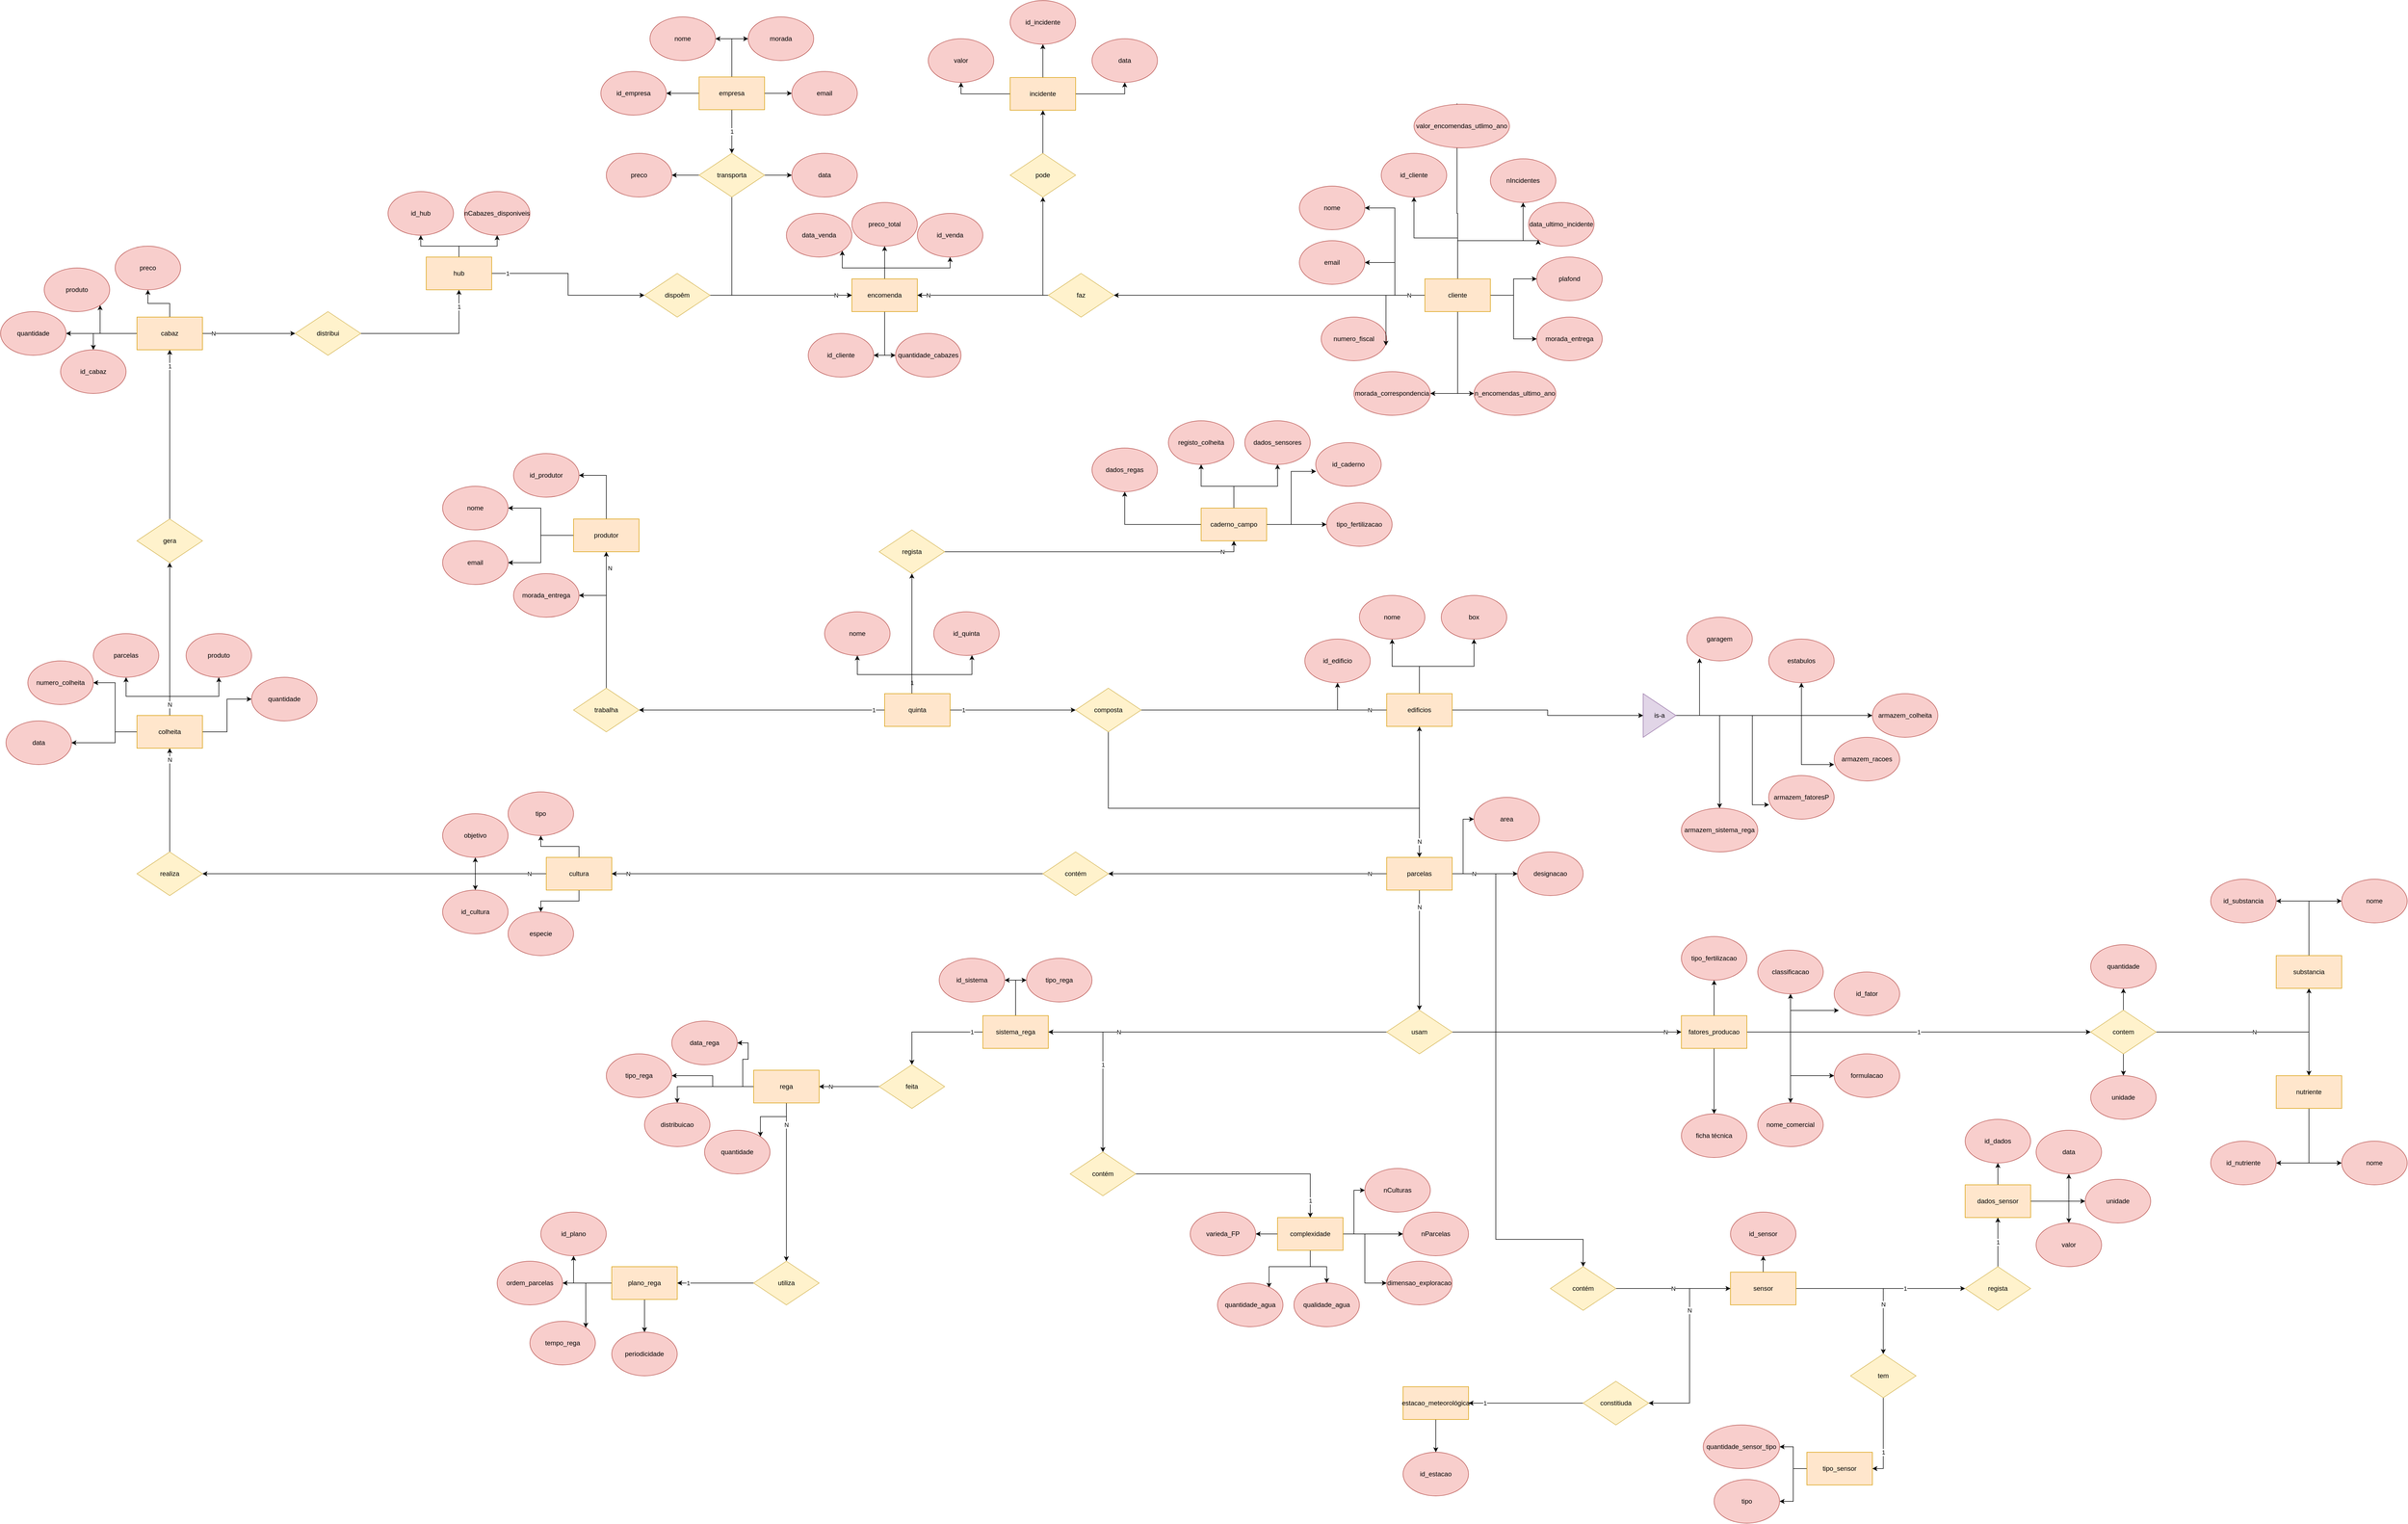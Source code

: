 <mxfile version="20.5.3" type="embed"><diagram id="23iRSUPoRavnBvh4doch" name="Page-1"><mxGraphModel dx="4141" dy="3205" grid="1" gridSize="10" guides="1" tooltips="1" connect="1" arrows="1" fold="1" page="1" pageScale="1" pageWidth="827" pageHeight="1169" math="0" shadow="0"><root><mxCell id="0"/><mxCell id="1" parent="0"/><mxCell id="2" value="1" style="edgeStyle=orthogonalEdgeStyle;rounded=0;orthogonalLoop=1;jettySize=auto;html=1;entryX=0;entryY=0.5;entryDx=0;entryDy=0;align=left;" parent="1" source="7" target="10" edge="1"><mxGeometry x="-0.826" relative="1" as="geometry"><mxPoint x="300" y="90" as="targetPoint"/><Array as="points"><mxPoint x="-410" y="-70"/><mxPoint x="-410" y="-70"/></Array><mxPoint as="offset"/></mxGeometry></mxCell><mxCell id="3" style="edgeStyle=orthogonalEdgeStyle;rounded=0;orthogonalLoop=1;jettySize=auto;html=1;" parent="1" source="7" target="106" edge="1"><mxGeometry relative="1" as="geometry"><Array as="points"><mxPoint x="-540" y="-135"/><mxPoint x="-430" y="-135"/></Array></mxGeometry></mxCell><mxCell id="4" value="1" style="edgeStyle=orthogonalEdgeStyle;rounded=0;orthogonalLoop=1;jettySize=auto;html=1;entryX=0.5;entryY=1;entryDx=0;entryDy=0;" parent="1" source="7" target="120" edge="1"><mxGeometry x="-0.818" relative="1" as="geometry"><Array as="points"><mxPoint x="-540" y="-230"/></Array><mxPoint as="offset"/></mxGeometry></mxCell><mxCell id="5" value="N" style="edgeStyle=orthogonalEdgeStyle;rounded=0;orthogonalLoop=1;jettySize=auto;html=1;align=left;sketch=0;" parent="1" source="7" target="142" edge="1"><mxGeometry x="1" y="-267" relative="1" as="geometry"><Array as="points"><mxPoint x="-970" y="-70"/><mxPoint x="-970" y="-70"/></Array><mxPoint x="-59" y="7" as="offset"/></mxGeometry></mxCell><mxCell id="6" style="edgeStyle=orthogonalEdgeStyle;rounded=0;orthogonalLoop=1;jettySize=auto;html=1;entryX=0.5;entryY=1;entryDx=0;entryDy=0;" parent="1" source="7" target="144" edge="1"><mxGeometry relative="1" as="geometry"><Array as="points"><mxPoint x="-540" y="-135"/><mxPoint x="-640" y="-135"/></Array></mxGeometry></mxCell><mxCell id="7" value="quinta" style="rounded=0;whiteSpace=wrap;html=1;fillColor=#ffe6cc;strokeColor=#d79b00;" parent="1" vertex="1"><mxGeometry x="-590" y="-100" width="120" height="60" as="geometry"/></mxCell><mxCell id="8" style="edgeStyle=orthogonalEdgeStyle;rounded=0;orthogonalLoop=1;jettySize=auto;html=1;entryX=0.5;entryY=0;entryDx=0;entryDy=0;" parent="1" source="10" target="17" edge="1"><mxGeometry relative="1" as="geometry"><mxPoint x="500" y="260" as="targetPoint"/></mxGeometry></mxCell><mxCell id="9" value="N" style="edgeStyle=orthogonalEdgeStyle;rounded=0;orthogonalLoop=1;jettySize=auto;html=1;" parent="1" source="10" target="22" edge="1"><mxGeometry x="0.651" y="-60" relative="1" as="geometry"><Array as="points"><mxPoint x="390" y="110"/></Array><mxPoint x="-60" y="61" as="offset"/></mxGeometry></mxCell><mxCell id="10" value="composta" style="rhombus;whiteSpace=wrap;html=1;fillColor=#fff2cc;strokeColor=#d6b656;" parent="1" vertex="1"><mxGeometry x="-240" y="-110" width="120" height="80" as="geometry"/></mxCell><mxCell id="11" value="estabulos" style="ellipse;whiteSpace=wrap;html=1;fillColor=#f8cecc;strokeColor=#b85450;" parent="1" vertex="1"><mxGeometry x="1030" y="-200" width="120" height="80" as="geometry"/></mxCell><mxCell id="12" style="edgeStyle=orthogonalEdgeStyle;rounded=0;orthogonalLoop=1;jettySize=auto;html=1;" parent="1" source="17" target="29" edge="1"><mxGeometry relative="1" as="geometry"/></mxCell><mxCell id="13" style="edgeStyle=orthogonalEdgeStyle;rounded=0;orthogonalLoop=1;jettySize=auto;html=1;entryX=0;entryY=0.5;entryDx=0;entryDy=0;" parent="1" source="17" target="28" edge="1"><mxGeometry relative="1" as="geometry"/></mxCell><mxCell id="14" value="N" style="edgeStyle=orthogonalEdgeStyle;rounded=0;orthogonalLoop=1;jettySize=auto;html=1;entryX=1;entryY=0.5;entryDx=0;entryDy=0;" parent="1" source="17" target="37" edge="1"><mxGeometry x="-0.882" relative="1" as="geometry"><mxPoint x="-1" as="offset"/></mxGeometry></mxCell><mxCell id="15" value="N" style="edgeStyle=orthogonalEdgeStyle;rounded=0;orthogonalLoop=1;jettySize=auto;html=1;entryX=0.5;entryY=0;entryDx=0;entryDy=0;" parent="1" source="17" target="41" edge="1"><mxGeometry x="-0.727" relative="1" as="geometry"><mxPoint y="1" as="offset"/></mxGeometry></mxCell><mxCell id="16" value="N" style="edgeStyle=orthogonalEdgeStyle;rounded=0;orthogonalLoop=1;jettySize=auto;html=1;entryX=0.5;entryY=0;entryDx=0;entryDy=0;" parent="1" source="17" target="96" edge="1"><mxGeometry x="-0.917" relative="1" as="geometry"><Array as="points"><mxPoint x="530" y="230"/><mxPoint x="530" y="900"/></Array><mxPoint as="offset"/></mxGeometry></mxCell><mxCell id="17" value="parcelas" style="whiteSpace=wrap;html=1;fillColor=#ffe6cc;strokeColor=#d79b00;" parent="1" vertex="1"><mxGeometry x="330" y="200" width="120" height="60" as="geometry"/></mxCell><mxCell id="18" style="edgeStyle=orthogonalEdgeStyle;rounded=0;orthogonalLoop=1;jettySize=auto;html=1;entryX=0;entryY=0.5;entryDx=0;entryDy=0;" parent="1" source="22" target="134" edge="1"><mxGeometry relative="1" as="geometry"/></mxCell><mxCell id="19" value="N" style="edgeStyle=orthogonalEdgeStyle;rounded=0;orthogonalLoop=1;jettySize=auto;html=1;entryX=0.5;entryY=1;entryDx=0;entryDy=0;" parent="1" source="22" target="154" edge="1"><mxGeometry x="-0.571" relative="1" as="geometry"><mxPoint x="-1" as="offset"/></mxGeometry></mxCell><mxCell id="20" style="edgeStyle=orthogonalEdgeStyle;rounded=0;orthogonalLoop=1;jettySize=auto;html=1;entryX=0.5;entryY=1;entryDx=0;entryDy=0;" parent="1" source="22" target="155" edge="1"><mxGeometry relative="1" as="geometry"/></mxCell><mxCell id="21" style="edgeStyle=orthogonalEdgeStyle;rounded=0;orthogonalLoop=1;jettySize=auto;html=1;entryX=0.5;entryY=1;entryDx=0;entryDy=0;" parent="1" source="22" target="156" edge="1"><mxGeometry relative="1" as="geometry"/></mxCell><mxCell id="22" value="edificios" style="whiteSpace=wrap;html=1;fillColor=#ffe6cc;strokeColor=#d79b00;" parent="1" vertex="1"><mxGeometry x="330" y="-100" width="120" height="60" as="geometry"/></mxCell><mxCell id="23" value="garagem" style="ellipse;whiteSpace=wrap;html=1;fillColor=#f8cecc;strokeColor=#b85450;" parent="1" vertex="1"><mxGeometry x="880" y="-240" width="120" height="80" as="geometry"/></mxCell><mxCell id="24" value="armazem_colheita" style="ellipse;whiteSpace=wrap;html=1;fillColor=#f8cecc;strokeColor=#b85450;" parent="1" vertex="1"><mxGeometry x="1220" y="-100" width="120" height="80" as="geometry"/></mxCell><mxCell id="25" value="armazem_racoes" style="ellipse;whiteSpace=wrap;html=1;fillColor=#f8cecc;strokeColor=#b85450;" parent="1" vertex="1"><mxGeometry x="1150" y="-20" width="120" height="80" as="geometry"/></mxCell><mxCell id="26" value="armazem_sistema_rega" style="ellipse;whiteSpace=wrap;html=1;fillColor=#f8cecc;strokeColor=#b85450;" parent="1" vertex="1"><mxGeometry x="870" y="110" width="140" height="80" as="geometry"/></mxCell><mxCell id="27" value="armazem_fatoresP" style="ellipse;whiteSpace=wrap;html=1;fillColor=#f8cecc;strokeColor=#b85450;" parent="1" vertex="1"><mxGeometry x="1030" y="50" width="120" height="80" as="geometry"/></mxCell><mxCell id="28" value="area" style="ellipse;whiteSpace=wrap;html=1;fillColor=#f8cecc;strokeColor=#b85450;" parent="1" vertex="1"><mxGeometry x="490" y="90" width="120" height="80" as="geometry"/></mxCell><mxCell id="29" value="designacao" style="ellipse;whiteSpace=wrap;html=1;fillColor=#f8cecc;strokeColor=#b85450;" parent="1" vertex="1"><mxGeometry x="570" y="190" width="120" height="80" as="geometry"/></mxCell><mxCell id="30" style="edgeStyle=orthogonalEdgeStyle;rounded=0;orthogonalLoop=1;jettySize=auto;html=1;entryX=0.5;entryY=1;entryDx=0;entryDy=0;" parent="1" source="35" target="38" edge="1"><mxGeometry relative="1" as="geometry"/></mxCell><mxCell id="31" style="edgeStyle=orthogonalEdgeStyle;rounded=0;orthogonalLoop=1;jettySize=auto;html=1;entryX=0.5;entryY=0;entryDx=0;entryDy=0;" parent="1" source="35" target="143" edge="1"><mxGeometry relative="1" as="geometry"/></mxCell><mxCell id="32" style="edgeStyle=orthogonalEdgeStyle;rounded=0;orthogonalLoop=1;jettySize=auto;html=1;entryX=0.5;entryY=0;entryDx=0;entryDy=0;" parent="1" source="35" target="136" edge="1"><mxGeometry relative="1" as="geometry"/></mxCell><mxCell id="33" style="edgeStyle=orthogonalEdgeStyle;rounded=0;orthogonalLoop=1;jettySize=auto;html=1;entryX=0.5;entryY=1;entryDx=0;entryDy=0;" parent="1" source="35" target="135" edge="1"><mxGeometry relative="1" as="geometry"/></mxCell><mxCell id="34" value="N" style="edgeStyle=orthogonalEdgeStyle;rounded=0;orthogonalLoop=1;jettySize=auto;html=1;exitX=0;exitY=0.5;exitDx=0;exitDy=0;" parent="1" source="35" target="182" edge="1"><mxGeometry x="-0.905" relative="1" as="geometry"><mxPoint x="-1" as="offset"/></mxGeometry></mxCell><mxCell id="35" value="cultura" style="whiteSpace=wrap;html=1;fillColor=#ffe6cc;strokeColor=#d79b00;" parent="1" vertex="1"><mxGeometry x="-1210" y="200" width="120" height="60" as="geometry"/></mxCell><mxCell id="36" value="N" style="edgeStyle=orthogonalEdgeStyle;rounded=0;orthogonalLoop=1;jettySize=auto;html=1;" parent="1" source="37" target="35" edge="1"><mxGeometry x="0.924" relative="1" as="geometry"><mxPoint as="offset"/></mxGeometry></mxCell><mxCell id="37" value="contém" style="rhombus;whiteSpace=wrap;html=1;fillColor=#fff2cc;strokeColor=#d6b656;" parent="1" vertex="1"><mxGeometry x="-300" y="190" width="120" height="80" as="geometry"/></mxCell><mxCell id="38" value="tipo" style="ellipse;whiteSpace=wrap;html=1;fillColor=#f8cecc;strokeColor=#b85450;" parent="1" vertex="1"><mxGeometry x="-1280" y="80" width="120" height="80" as="geometry"/></mxCell><mxCell id="39" value="N" style="edgeStyle=orthogonalEdgeStyle;rounded=0;orthogonalLoop=1;jettySize=auto;html=1;entryX=0;entryY=0.5;entryDx=0;entryDy=0;" parent="1" source="41" target="48" edge="1"><mxGeometry x="0.857" relative="1" as="geometry"><mxPoint x="1" as="offset"/></mxGeometry></mxCell><mxCell id="40" value="N" style="edgeStyle=orthogonalEdgeStyle;rounded=0;orthogonalLoop=1;jettySize=auto;html=1;entryX=1;entryY=0.5;entryDx=0;entryDy=0;" parent="1" source="41" target="57" edge="1"><mxGeometry x="0.581" relative="1" as="geometry"><Array as="points"><mxPoint x="-160" y="520"/><mxPoint x="-160" y="520"/></Array><mxPoint x="-1" as="offset"/></mxGeometry></mxCell><mxCell id="41" value="usam" style="rhombus;whiteSpace=wrap;html=1;fillColor=#fff2cc;strokeColor=#d6b656;" parent="1" vertex="1"><mxGeometry x="330" y="480" width="120" height="80" as="geometry"/></mxCell><mxCell id="42" style="edgeStyle=orthogonalEdgeStyle;rounded=0;orthogonalLoop=1;jettySize=auto;html=1;entryX=0.5;entryY=1;entryDx=0;entryDy=0;" parent="1" source="48" target="109" edge="1"><mxGeometry relative="1" as="geometry"/></mxCell><mxCell id="43" style="edgeStyle=orthogonalEdgeStyle;rounded=0;orthogonalLoop=1;jettySize=auto;html=1;entryX=0.5;entryY=1;entryDx=0;entryDy=0;" parent="1" source="48" target="49" edge="1"><mxGeometry relative="1" as="geometry"/></mxCell><mxCell id="44" style="edgeStyle=orthogonalEdgeStyle;rounded=0;orthogonalLoop=1;jettySize=auto;html=1;entryX=0.072;entryY=0.881;entryDx=0;entryDy=0;entryPerimeter=0;" parent="1" source="48" target="138" edge="1"><mxGeometry relative="1" as="geometry"/></mxCell><mxCell id="45" style="edgeStyle=orthogonalEdgeStyle;rounded=0;orthogonalLoop=1;jettySize=auto;html=1;entryX=0.5;entryY=0;entryDx=0;entryDy=0;" parent="1" source="48" target="52" edge="1"><mxGeometry relative="1" as="geometry"/></mxCell><mxCell id="46" style="edgeStyle=orthogonalEdgeStyle;rounded=0;orthogonalLoop=1;jettySize=auto;html=1;entryX=0;entryY=0.5;entryDx=0;entryDy=0;" parent="1" source="48" target="51" edge="1"><mxGeometry relative="1" as="geometry"><Array as="points"><mxPoint x="1070" y="520"/><mxPoint x="1070" y="600"/></Array></mxGeometry></mxCell><mxCell id="47" style="edgeStyle=orthogonalEdgeStyle;rounded=0;orthogonalLoop=1;jettySize=auto;html=1;entryX=0.5;entryY=0;entryDx=0;entryDy=0;" parent="1" source="48" target="50" edge="1"><mxGeometry relative="1" as="geometry"/></mxCell><mxCell id="271" value="1" style="edgeStyle=orthogonalEdgeStyle;rounded=0;orthogonalLoop=1;jettySize=auto;html=1;entryX=0;entryY=0.5;entryDx=0;entryDy=0;" edge="1" parent="1" source="48" target="270"><mxGeometry relative="1" as="geometry"/></mxCell><mxCell id="48" value="fatores_producao" style="whiteSpace=wrap;html=1;fillColor=#ffe6cc;strokeColor=#d79b00;" parent="1" vertex="1"><mxGeometry x="870" y="490" width="120" height="60" as="geometry"/></mxCell><mxCell id="49" value="classificacao" style="ellipse;whiteSpace=wrap;html=1;fillColor=#f8cecc;strokeColor=#b85450;" parent="1" vertex="1"><mxGeometry x="1010" y="370" width="120" height="80" as="geometry"/></mxCell><mxCell id="50" value="nome_comercial" style="ellipse;whiteSpace=wrap;html=1;fillColor=#f8cecc;strokeColor=#b85450;" parent="1" vertex="1"><mxGeometry x="1010" y="650" width="120" height="80" as="geometry"/></mxCell><mxCell id="51" value="formulacao" style="ellipse;whiteSpace=wrap;html=1;fillColor=#f8cecc;strokeColor=#b85450;" parent="1" vertex="1"><mxGeometry x="1150" y="560" width="120" height="80" as="geometry"/></mxCell><mxCell id="52" value="ficha técnica" style="ellipse;whiteSpace=wrap;html=1;fillColor=#f8cecc;strokeColor=#b85450;" parent="1" vertex="1"><mxGeometry x="870" y="670" width="120" height="80" as="geometry"/></mxCell><mxCell id="53" value="1" style="edgeStyle=orthogonalEdgeStyle;rounded=0;orthogonalLoop=1;jettySize=auto;html=1;" parent="1" source="57" target="60" edge="1"><mxGeometry relative="1" as="geometry"/></mxCell><mxCell id="54" value="1" style="edgeStyle=orthogonalEdgeStyle;rounded=0;orthogonalLoop=1;jettySize=auto;html=1;entryX=0.5;entryY=0;entryDx=0;entryDy=0;" parent="1" source="57" target="74" edge="1"><mxGeometry x="-0.789" relative="1" as="geometry"><mxPoint as="offset"/></mxGeometry></mxCell><mxCell id="55" style="edgeStyle=orthogonalEdgeStyle;rounded=0;orthogonalLoop=1;jettySize=auto;html=1;entryX=1;entryY=0.5;entryDx=0;entryDy=0;" parent="1" source="57" target="140" edge="1"><mxGeometry relative="1" as="geometry"/></mxCell><mxCell id="56" style="edgeStyle=orthogonalEdgeStyle;rounded=0;orthogonalLoop=1;jettySize=auto;html=1;entryX=0;entryY=0.5;entryDx=0;entryDy=0;" parent="1" source="57" target="58" edge="1"><mxGeometry relative="1" as="geometry"/></mxCell><mxCell id="57" value="sistema_rega" style="whiteSpace=wrap;html=1;fillColor=#ffe6cc;strokeColor=#d79b00;" parent="1" vertex="1"><mxGeometry x="-410" y="490" width="120" height="60" as="geometry"/></mxCell><mxCell id="58" value="tipo_rega" style="ellipse;whiteSpace=wrap;html=1;fillColor=#f8cecc;strokeColor=#b85450;" parent="1" vertex="1"><mxGeometry x="-330" y="385" width="120" height="80" as="geometry"/></mxCell><mxCell id="59" value="1" style="edgeStyle=orthogonalEdgeStyle;rounded=0;orthogonalLoop=1;jettySize=auto;html=1;entryX=0.5;entryY=0;entryDx=0;entryDy=0;" parent="1" source="60" target="67" edge="1"><mxGeometry x="0.85" relative="1" as="geometry"><Array as="points"><mxPoint x="190" y="780"/></Array><mxPoint y="-1" as="offset"/></mxGeometry></mxCell><mxCell id="60" value="contém" style="rhombus;whiteSpace=wrap;html=1;fillColor=#fff2cc;strokeColor=#d6b656;" parent="1" vertex="1"><mxGeometry x="-250" y="740" width="120" height="80" as="geometry"/></mxCell><mxCell id="61" style="edgeStyle=orthogonalEdgeStyle;rounded=0;orthogonalLoop=1;jettySize=auto;html=1;" parent="1" source="67" target="70" edge="1"><mxGeometry relative="1" as="geometry"/></mxCell><mxCell id="62" style="edgeStyle=orthogonalEdgeStyle;rounded=0;orthogonalLoop=1;jettySize=auto;html=1;" parent="1" source="67" target="72" edge="1"><mxGeometry relative="1" as="geometry"/></mxCell><mxCell id="63" style="edgeStyle=orthogonalEdgeStyle;rounded=0;orthogonalLoop=1;jettySize=auto;html=1;entryX=0;entryY=0.5;entryDx=0;entryDy=0;" parent="1" source="67" target="71" edge="1"><mxGeometry relative="1" as="geometry"/></mxCell><mxCell id="64" style="edgeStyle=orthogonalEdgeStyle;rounded=0;orthogonalLoop=1;jettySize=auto;html=1;entryX=0.787;entryY=0.107;entryDx=0;entryDy=0;entryPerimeter=0;" parent="1" source="67" target="69" edge="1"><mxGeometry relative="1" as="geometry"/></mxCell><mxCell id="65" style="edgeStyle=orthogonalEdgeStyle;rounded=0;orthogonalLoop=1;jettySize=auto;html=1;entryX=0;entryY=0.5;entryDx=0;entryDy=0;" parent="1" source="67" target="157" edge="1"><mxGeometry relative="1" as="geometry"/></mxCell><mxCell id="66" style="edgeStyle=orthogonalEdgeStyle;rounded=0;orthogonalLoop=1;jettySize=auto;html=1;entryX=0;entryY=0.5;entryDx=0;entryDy=0;" parent="1" source="67" target="68" edge="1"><mxGeometry relative="1" as="geometry"/></mxCell><mxCell id="67" value="complexidade" style="whiteSpace=wrap;html=1;fillColor=#ffe6cc;strokeColor=#d79b00;" parent="1" vertex="1"><mxGeometry x="130" y="860" width="120" height="60" as="geometry"/></mxCell><mxCell id="68" value="dimensao_exploracao" style="ellipse;whiteSpace=wrap;html=1;fillColor=#f8cecc;strokeColor=#b85450;" parent="1" vertex="1"><mxGeometry x="330" y="940" width="120" height="80" as="geometry"/></mxCell><mxCell id="69" value="quantidade_agua" style="ellipse;whiteSpace=wrap;html=1;fillColor=#f8cecc;strokeColor=#b85450;" parent="1" vertex="1"><mxGeometry x="20" y="980" width="120" height="80" as="geometry"/></mxCell><mxCell id="70" value="qualidade_agua" style="ellipse;whiteSpace=wrap;html=1;fillColor=#f8cecc;strokeColor=#b85450;" parent="1" vertex="1"><mxGeometry x="160" y="980" width="120" height="80" as="geometry"/></mxCell><mxCell id="71" value="nCulturas" style="ellipse;whiteSpace=wrap;html=1;fillColor=#f8cecc;strokeColor=#b85450;" parent="1" vertex="1"><mxGeometry x="290" y="770" width="120" height="80" as="geometry"/></mxCell><mxCell id="72" value="varieda_FP" style="ellipse;whiteSpace=wrap;html=1;fillColor=#f8cecc;strokeColor=#b85450;" parent="1" vertex="1"><mxGeometry x="-30" y="850" width="120" height="80" as="geometry"/></mxCell><mxCell id="73" value="N" style="edgeStyle=orthogonalEdgeStyle;rounded=0;orthogonalLoop=1;jettySize=auto;html=1;" parent="1" source="74" target="80" edge="1"><mxGeometry x="0.636" relative="1" as="geometry"><mxPoint x="1" as="offset"/></mxGeometry></mxCell><mxCell id="74" value="feita" style="rhombus;whiteSpace=wrap;html=1;fillColor=#fff2cc;strokeColor=#d6b656;" parent="1" vertex="1"><mxGeometry x="-600" y="580" width="120" height="80" as="geometry"/></mxCell><mxCell id="75" style="edgeStyle=orthogonalEdgeStyle;rounded=0;orthogonalLoop=1;jettySize=auto;html=1;entryX=1;entryY=0;entryDx=0;entryDy=0;" parent="1" source="80" target="107" edge="1"><mxGeometry relative="1" as="geometry"/></mxCell><mxCell id="76" style="edgeStyle=orthogonalEdgeStyle;rounded=0;orthogonalLoop=1;jettySize=auto;html=1;entryX=0.5;entryY=0;entryDx=0;entryDy=0;" parent="1" source="80" target="82" edge="1"><mxGeometry relative="1" as="geometry"/></mxCell><mxCell id="77" style="edgeStyle=orthogonalEdgeStyle;rounded=0;orthogonalLoop=1;jettySize=auto;html=1;entryX=1;entryY=0.5;entryDx=0;entryDy=0;" parent="1" source="80" target="81" edge="1"><mxGeometry relative="1" as="geometry"/></mxCell><mxCell id="78" style="edgeStyle=orthogonalEdgeStyle;rounded=0;orthogonalLoop=1;jettySize=auto;html=1;entryX=1;entryY=0.5;entryDx=0;entryDy=0;" parent="1" source="80" target="108" edge="1"><mxGeometry relative="1" as="geometry"/></mxCell><mxCell id="79" value="N" style="edgeStyle=orthogonalEdgeStyle;rounded=0;orthogonalLoop=1;jettySize=auto;html=1;entryX=0.5;entryY=0;entryDx=0;entryDy=0;" parent="1" source="80" target="84" edge="1"><mxGeometry x="-0.724" relative="1" as="geometry"><Array as="points"><mxPoint x="-770" y="690"/><mxPoint x="-770" y="690"/></Array><mxPoint as="offset"/></mxGeometry></mxCell><mxCell id="80" value="rega" style="whiteSpace=wrap;html=1;fillColor=#ffe6cc;strokeColor=#d79b00;" parent="1" vertex="1"><mxGeometry x="-830" y="590" width="120" height="60" as="geometry"/></mxCell><mxCell id="81" value="tipo_rega" style="ellipse;whiteSpace=wrap;html=1;fillColor=#f8cecc;strokeColor=#b85450;" parent="1" vertex="1"><mxGeometry x="-1100" y="560" width="120" height="80" as="geometry"/></mxCell><mxCell id="82" value="distribuicao" style="ellipse;whiteSpace=wrap;html=1;fillColor=#f8cecc;strokeColor=#b85450;" parent="1" vertex="1"><mxGeometry x="-1030" y="650" width="120" height="80" as="geometry"/></mxCell><mxCell id="83" value="1" style="edgeStyle=orthogonalEdgeStyle;rounded=0;orthogonalLoop=1;jettySize=auto;html=1;" parent="1" source="84" target="89" edge="1"><mxGeometry x="0.714" relative="1" as="geometry"><mxPoint as="offset"/></mxGeometry></mxCell><mxCell id="84" value="utiliza" style="rhombus;whiteSpace=wrap;html=1;fillColor=#fff2cc;strokeColor=#d6b656;" parent="1" vertex="1"><mxGeometry x="-830" y="940" width="120" height="80" as="geometry"/></mxCell><mxCell id="85" style="edgeStyle=orthogonalEdgeStyle;rounded=0;orthogonalLoop=1;jettySize=auto;html=1;entryX=1;entryY=0.5;entryDx=0;entryDy=0;" parent="1" source="89" target="92" edge="1"><mxGeometry relative="1" as="geometry"/></mxCell><mxCell id="86" style="edgeStyle=orthogonalEdgeStyle;rounded=0;orthogonalLoop=1;jettySize=auto;html=1;" parent="1" source="89" target="90" edge="1"><mxGeometry relative="1" as="geometry"/></mxCell><mxCell id="87" style="edgeStyle=orthogonalEdgeStyle;rounded=0;orthogonalLoop=1;jettySize=auto;html=1;entryX=1;entryY=0;entryDx=0;entryDy=0;" parent="1" source="89" target="91" edge="1"><mxGeometry relative="1" as="geometry"/></mxCell><mxCell id="88" style="edgeStyle=orthogonalEdgeStyle;rounded=0;orthogonalLoop=1;jettySize=auto;html=1;entryX=0.5;entryY=1;entryDx=0;entryDy=0;" parent="1" source="89" target="104" edge="1"><mxGeometry relative="1" as="geometry"/></mxCell><mxCell id="89" value="plano_rega" style="whiteSpace=wrap;html=1;fillColor=#ffe6cc;strokeColor=#d79b00;" parent="1" vertex="1"><mxGeometry x="-1090" y="950" width="120" height="60" as="geometry"/></mxCell><mxCell id="90" value="periodicidade" style="ellipse;whiteSpace=wrap;html=1;fillColor=#f8cecc;strokeColor=#b85450;" parent="1" vertex="1"><mxGeometry x="-1090" y="1070" width="120" height="80" as="geometry"/></mxCell><mxCell id="91" value="tempo_rega" style="ellipse;whiteSpace=wrap;html=1;fillColor=#f8cecc;strokeColor=#b85450;" parent="1" vertex="1"><mxGeometry x="-1240" y="1050" width="120" height="80" as="geometry"/></mxCell><mxCell id="92" value="ordem_parcelas" style="ellipse;whiteSpace=wrap;html=1;fillColor=#f8cecc;strokeColor=#b85450;" parent="1" vertex="1"><mxGeometry x="-1300" y="940" width="120" height="80" as="geometry"/></mxCell><mxCell id="93" style="edgeStyle=orthogonalEdgeStyle;rounded=0;orthogonalLoop=1;jettySize=auto;html=1;" parent="1" source="94" target="105" edge="1"><mxGeometry relative="1" as="geometry"/></mxCell><mxCell id="94" value="estacao_meteorológica" style="whiteSpace=wrap;html=1;fillColor=#ffe6cc;strokeColor=#d79b00;" parent="1" vertex="1"><mxGeometry x="360" y="1170" width="120" height="60" as="geometry"/></mxCell><mxCell id="95" value="N" style="edgeStyle=orthogonalEdgeStyle;rounded=0;orthogonalLoop=1;jettySize=auto;html=1;entryX=0;entryY=0.5;entryDx=0;entryDy=0;" parent="1" source="96" target="103" edge="1"><mxGeometry relative="1" as="geometry"/></mxCell><mxCell id="96" value="contém" style="rhombus;whiteSpace=wrap;html=1;fillColor=#fff2cc;strokeColor=#d6b656;" parent="1" vertex="1"><mxGeometry x="630" y="950" width="120" height="80" as="geometry"/></mxCell><mxCell id="97" value="1" style="edgeStyle=orthogonalEdgeStyle;rounded=0;orthogonalLoop=1;jettySize=auto;html=1;entryX=1;entryY=0.5;entryDx=0;entryDy=0;" parent="1" source="98" target="94" edge="1"><mxGeometry x="0.714" relative="1" as="geometry"><mxPoint as="offset"/></mxGeometry></mxCell><mxCell id="98" value="constitiuda" style="rhombus;whiteSpace=wrap;html=1;fillColor=#fff2cc;strokeColor=#d6b656;" parent="1" vertex="1"><mxGeometry x="690" y="1160" width="120" height="80" as="geometry"/></mxCell><mxCell id="99" style="edgeStyle=orthogonalEdgeStyle;rounded=0;orthogonalLoop=1;jettySize=auto;html=1;" parent="1" source="103" target="137" edge="1"><mxGeometry relative="1" as="geometry"/></mxCell><mxCell id="100" value="N" style="edgeStyle=orthogonalEdgeStyle;rounded=0;orthogonalLoop=1;jettySize=auto;html=1;entryX=1;entryY=0.5;entryDx=0;entryDy=0;" parent="1" source="103" target="98" edge="1"><mxGeometry x="-0.361" relative="1" as="geometry"><mxPoint as="offset"/></mxGeometry></mxCell><mxCell id="101" value="N" style="edgeStyle=orthogonalEdgeStyle;rounded=0;orthogonalLoop=1;jettySize=auto;html=1;entryX=0.5;entryY=0;entryDx=0;entryDy=0;" parent="1" source="103" target="122" edge="1"><mxGeometry x="0.357" relative="1" as="geometry"><mxPoint y="-1" as="offset"/></mxGeometry></mxCell><mxCell id="102" value="1" style="edgeStyle=orthogonalEdgeStyle;rounded=0;orthogonalLoop=1;jettySize=auto;html=1;entryX=0;entryY=0.5;entryDx=0;entryDy=0;" parent="1" source="103" target="159" edge="1"><mxGeometry x="0.29" relative="1" as="geometry"><mxPoint as="offset"/></mxGeometry></mxCell><mxCell id="103" value="sensor" style="whiteSpace=wrap;html=1;fillColor=#ffe6cc;strokeColor=#d79b00;" parent="1" vertex="1"><mxGeometry x="960" y="960" width="120" height="60" as="geometry"/></mxCell><mxCell id="104" value="id_plano" style="ellipse;whiteSpace=wrap;html=1;fillColor=#f8cecc;strokeColor=#b85450;" parent="1" vertex="1"><mxGeometry x="-1220" y="850" width="120" height="80" as="geometry"/></mxCell><mxCell id="105" value="id_estacao" style="ellipse;whiteSpace=wrap;html=1;fillColor=#f8cecc;strokeColor=#b85450;" parent="1" vertex="1"><mxGeometry x="360" y="1290" width="120" height="80" as="geometry"/></mxCell><mxCell id="106" value="id_quinta" style="ellipse;whiteSpace=wrap;html=1;fillColor=#f8cecc;strokeColor=#b85450;" parent="1" vertex="1"><mxGeometry x="-500" y="-250" width="120" height="80" as="geometry"/></mxCell><mxCell id="107" value="quantidade" style="ellipse;whiteSpace=wrap;html=1;fillColor=#f8cecc;strokeColor=#b85450;" parent="1" vertex="1"><mxGeometry x="-920" y="700" width="120" height="80" as="geometry"/></mxCell><mxCell id="108" value="data_rega" style="ellipse;whiteSpace=wrap;html=1;fillColor=#f8cecc;strokeColor=#b85450;" parent="1" vertex="1"><mxGeometry x="-980" y="500" width="120" height="80" as="geometry"/></mxCell><mxCell id="109" value="tipo_fertilizacao" style="ellipse;whiteSpace=wrap;html=1;fillColor=#f8cecc;strokeColor=#b85450;" parent="1" vertex="1"><mxGeometry x="870" y="345" width="120" height="80" as="geometry"/></mxCell><mxCell id="110" style="edgeStyle=orthogonalEdgeStyle;rounded=0;orthogonalLoop=1;jettySize=auto;html=1;entryX=1;entryY=1;entryDx=0;entryDy=0;" parent="1" source="115" target="117" edge="1"><mxGeometry relative="1" as="geometry"/></mxCell><mxCell id="111" style="edgeStyle=orthogonalEdgeStyle;rounded=0;orthogonalLoop=1;jettySize=auto;html=1;" parent="1" source="115" target="139" edge="1"><mxGeometry relative="1" as="geometry"/></mxCell><mxCell id="112" style="edgeStyle=orthogonalEdgeStyle;rounded=0;orthogonalLoop=1;jettySize=auto;html=1;entryX=0.5;entryY=1;entryDx=0;entryDy=0;" parent="1" source="115" target="116" edge="1"><mxGeometry relative="1" as="geometry"/></mxCell><mxCell id="113" style="edgeStyle=orthogonalEdgeStyle;rounded=0;orthogonalLoop=1;jettySize=auto;html=1;entryX=0;entryY=0.5;entryDx=0;entryDy=0;" parent="1" source="115" target="217" edge="1"><mxGeometry relative="1" as="geometry"/></mxCell><mxCell id="114" style="edgeStyle=orthogonalEdgeStyle;rounded=0;orthogonalLoop=1;jettySize=auto;html=1;entryX=1;entryY=0.5;entryDx=0;entryDy=0;" parent="1" source="115" target="118" edge="1"><mxGeometry relative="1" as="geometry"/></mxCell><mxCell id="261" style="edgeStyle=orthogonalEdgeStyle;rounded=0;orthogonalLoop=1;jettySize=auto;html=1;entryX=0.5;entryY=1;entryDx=0;entryDy=0;" parent="1" source="115" target="260" edge="1"><mxGeometry relative="1" as="geometry"/></mxCell><mxCell id="115" value="encomenda" style="rounded=0;whiteSpace=wrap;html=1;fillColor=#ffe6cc;strokeColor=#d79b00;" parent="1" vertex="1"><mxGeometry x="-650" y="-860" width="120" height="60" as="geometry"/></mxCell><mxCell id="116" value="preco_total" style="ellipse;whiteSpace=wrap;html=1;fillColor=#f8cecc;strokeColor=#b85450;" parent="1" vertex="1"><mxGeometry x="-650" y="-1000" width="120" height="80" as="geometry"/></mxCell><mxCell id="117" value="data_venda" style="ellipse;whiteSpace=wrap;html=1;fillColor=#f8cecc;strokeColor=#b85450;" parent="1" vertex="1"><mxGeometry x="-770" y="-980" width="120" height="80" as="geometry"/></mxCell><mxCell id="118" value="id_cliente" style="ellipse;whiteSpace=wrap;html=1;fillColor=#f8cecc;strokeColor=#b85450;" parent="1" vertex="1"><mxGeometry x="-730" y="-760" width="120" height="80" as="geometry"/></mxCell><mxCell id="119" value="N" style="edgeStyle=orthogonalEdgeStyle;rounded=0;orthogonalLoop=1;jettySize=auto;html=1;entryX=0.5;entryY=1;entryDx=0;entryDy=0;" parent="1" source="120" target="211" edge="1"><mxGeometry x="0.854" relative="1" as="geometry"><mxPoint x="-1" as="offset"/></mxGeometry></mxCell><mxCell id="120" value="regista" style="rhombus;whiteSpace=wrap;html=1;fillColor=#fff2cc;strokeColor=#d6b656;" parent="1" vertex="1"><mxGeometry x="-600" y="-400" width="120" height="80" as="geometry"/></mxCell><mxCell id="121" value="1" style="edgeStyle=orthogonalEdgeStyle;rounded=0;orthogonalLoop=1;jettySize=auto;html=1;entryX=1;entryY=0.5;entryDx=0;entryDy=0;" parent="1" source="122" target="125" edge="1"><mxGeometry x="0.333" relative="1" as="geometry"><mxPoint as="offset"/></mxGeometry></mxCell><mxCell id="122" value="tem" style="rhombus;whiteSpace=wrap;html=1;fillColor=#fff2cc;strokeColor=#d6b656;" parent="1" vertex="1"><mxGeometry x="1180" y="1110" width="120" height="80" as="geometry"/></mxCell><mxCell id="123" style="edgeStyle=orthogonalEdgeStyle;rounded=0;orthogonalLoop=1;jettySize=auto;html=1;entryX=1;entryY=0.5;entryDx=0;entryDy=0;" parent="1" source="125" target="126" edge="1"><mxGeometry relative="1" as="geometry"/></mxCell><mxCell id="124" style="edgeStyle=orthogonalEdgeStyle;rounded=0;orthogonalLoop=1;jettySize=auto;html=1;entryX=1;entryY=0.5;entryDx=0;entryDy=0;" parent="1" source="125" target="127" edge="1"><mxGeometry relative="1" as="geometry"/></mxCell><mxCell id="125" value="tipo_sensor" style="whiteSpace=wrap;html=1;fillColor=#ffe6cc;strokeColor=#d79b00;" parent="1" vertex="1"><mxGeometry x="1100" y="1290" width="120" height="60" as="geometry"/></mxCell><mxCell id="126" value="tipo" style="ellipse;whiteSpace=wrap;html=1;fillColor=#f8cecc;strokeColor=#b85450;" parent="1" vertex="1"><mxGeometry x="930" y="1340" width="120" height="80" as="geometry"/></mxCell><mxCell id="127" value="quantidade_sensor_tipo" style="ellipse;whiteSpace=wrap;html=1;fillColor=#f8cecc;strokeColor=#b85450;" parent="1" vertex="1"><mxGeometry x="910" y="1240" width="140" height="80" as="geometry"/></mxCell><mxCell id="128" style="edgeStyle=orthogonalEdgeStyle;rounded=0;orthogonalLoop=1;jettySize=auto;html=1;entryX=0.5;entryY=0;entryDx=0;entryDy=0;" parent="1" source="134" target="26" edge="1"><mxGeometry relative="1" as="geometry"/></mxCell><mxCell id="129" style="edgeStyle=orthogonalEdgeStyle;rounded=0;orthogonalLoop=1;jettySize=auto;html=1;" parent="1" source="134" target="24" edge="1"><mxGeometry relative="1" as="geometry"/></mxCell><mxCell id="130" style="edgeStyle=orthogonalEdgeStyle;rounded=0;orthogonalLoop=1;jettySize=auto;html=1;entryX=0.007;entryY=0.67;entryDx=0;entryDy=0;entryPerimeter=0;" parent="1" source="134" target="27" edge="1"><mxGeometry relative="1" as="geometry"><Array as="points"><mxPoint x="1000" y="-60"/><mxPoint x="1000" y="104"/></Array></mxGeometry></mxCell><mxCell id="131" style="edgeStyle=orthogonalEdgeStyle;rounded=0;orthogonalLoop=1;jettySize=auto;html=1;entryX=0;entryY=0.625;entryDx=0;entryDy=0;entryPerimeter=0;" parent="1" source="134" target="25" edge="1"><mxGeometry relative="1" as="geometry"><Array as="points"><mxPoint x="1090" y="-60"/><mxPoint x="1090" y="30"/></Array></mxGeometry></mxCell><mxCell id="132" style="edgeStyle=orthogonalEdgeStyle;rounded=0;orthogonalLoop=1;jettySize=auto;html=1;entryX=0.5;entryY=1;entryDx=0;entryDy=0;" parent="1" source="134" target="11" edge="1"><mxGeometry relative="1" as="geometry"/></mxCell><mxCell id="133" style="edgeStyle=orthogonalEdgeStyle;rounded=0;orthogonalLoop=1;jettySize=auto;html=1;entryX=0.194;entryY=0.94;entryDx=0;entryDy=0;entryPerimeter=0;" parent="1" source="134" target="23" edge="1"><mxGeometry relative="1" as="geometry"/></mxCell><mxCell id="134" value="is-a" style="triangle;whiteSpace=wrap;html=1;rotation=0;fillColor=#e1d5e7;strokeColor=#9673a6;" parent="1" vertex="1"><mxGeometry x="800" y="-100" width="60" height="80" as="geometry"/></mxCell><mxCell id="135" value="objetivo" style="ellipse;whiteSpace=wrap;html=1;fillColor=#f8cecc;strokeColor=#b85450;" parent="1" vertex="1"><mxGeometry x="-1400" y="120" width="120" height="80" as="geometry"/></mxCell><mxCell id="136" value="id_cultura" style="ellipse;whiteSpace=wrap;html=1;fillColor=#f8cecc;strokeColor=#b85450;" parent="1" vertex="1"><mxGeometry x="-1400" y="260" width="120" height="80" as="geometry"/></mxCell><mxCell id="137" value="id_sensor" style="ellipse;whiteSpace=wrap;html=1;fillColor=#f8cecc;strokeColor=#b85450;" parent="1" vertex="1"><mxGeometry x="960" y="850" width="120" height="80" as="geometry"/></mxCell><mxCell id="138" value="id_fator" style="ellipse;whiteSpace=wrap;html=1;fillColor=#f8cecc;strokeColor=#b85450;" parent="1" vertex="1"><mxGeometry x="1150" y="410" width="120" height="80" as="geometry"/></mxCell><mxCell id="139" value="id_venda" style="ellipse;whiteSpace=wrap;html=1;fillColor=#f8cecc;strokeColor=#b85450;" parent="1" vertex="1"><mxGeometry x="-530" y="-980" width="120" height="80" as="geometry"/></mxCell><mxCell id="140" value="id_sistema" style="ellipse;whiteSpace=wrap;html=1;fillColor=#f8cecc;strokeColor=#b85450;" parent="1" vertex="1"><mxGeometry x="-490" y="385" width="120" height="80" as="geometry"/></mxCell><mxCell id="141" value="1" style="edgeStyle=orthogonalEdgeStyle;rounded=0;orthogonalLoop=1;jettySize=auto;html=1;" parent="1" source="142" target="149" edge="1"><mxGeometry x="-1" y="-492" relative="1" as="geometry"><mxPoint x="-2" y="40" as="offset"/></mxGeometry></mxCell><mxCell id="142" value="trabalha" style="rhombus;whiteSpace=wrap;html=1;fillColor=#fff2cc;strokeColor=#d6b656;" parent="1" vertex="1"><mxGeometry x="-1160" y="-110" width="120" height="80" as="geometry"/></mxCell><mxCell id="143" value="especie" style="ellipse;whiteSpace=wrap;html=1;fillColor=#f8cecc;strokeColor=#b85450;" parent="1" vertex="1"><mxGeometry x="-1280" y="300" width="120" height="80" as="geometry"/></mxCell><mxCell id="144" value="nome" style="ellipse;whiteSpace=wrap;html=1;fillColor=#f8cecc;strokeColor=#b85450;" parent="1" vertex="1"><mxGeometry x="-700" y="-250" width="120" height="80" as="geometry"/></mxCell><mxCell id="145" style="edgeStyle=orthogonalEdgeStyle;rounded=0;orthogonalLoop=1;jettySize=auto;html=1;entryX=1;entryY=0.5;entryDx=0;entryDy=0;" parent="1" source="149" target="153" edge="1"><mxGeometry relative="1" as="geometry"/></mxCell><mxCell id="146" style="edgeStyle=orthogonalEdgeStyle;rounded=0;orthogonalLoop=1;jettySize=auto;html=1;entryX=1;entryY=0.5;entryDx=0;entryDy=0;" parent="1" source="149" target="152" edge="1"><mxGeometry relative="1" as="geometry"/></mxCell><mxCell id="147" style="edgeStyle=orthogonalEdgeStyle;rounded=0;orthogonalLoop=1;jettySize=auto;html=1;entryX=1;entryY=0.5;entryDx=0;entryDy=0;" parent="1" source="149" target="150" edge="1"><mxGeometry relative="1" as="geometry"/></mxCell><mxCell id="148" style="edgeStyle=orthogonalEdgeStyle;rounded=0;orthogonalLoop=1;jettySize=auto;html=1;entryX=1;entryY=0.5;entryDx=0;entryDy=0;" parent="1" source="149" target="151" edge="1"><mxGeometry relative="1" as="geometry"/></mxCell><mxCell id="149" value="produtor" style="whiteSpace=wrap;html=1;fillColor=#ffe6cc;strokeColor=#d79b00;" parent="1" vertex="1"><mxGeometry x="-1160" y="-420" width="120" height="60" as="geometry"/></mxCell><mxCell id="150" value="nome" style="ellipse;whiteSpace=wrap;html=1;fillColor=#f8cecc;strokeColor=#b85450;" parent="1" vertex="1"><mxGeometry x="-1400" y="-480" width="120" height="80" as="geometry"/></mxCell><mxCell id="151" value="email" style="ellipse;whiteSpace=wrap;html=1;fillColor=#f8cecc;strokeColor=#b85450;" parent="1" vertex="1"><mxGeometry x="-1400" y="-380" width="120" height="80" as="geometry"/></mxCell><mxCell id="152" value="morada_entrega" style="ellipse;whiteSpace=wrap;html=1;fillColor=#f8cecc;strokeColor=#b85450;" parent="1" vertex="1"><mxGeometry x="-1270" y="-320" width="120" height="80" as="geometry"/></mxCell><mxCell id="153" value="id_produtor" style="ellipse;whiteSpace=wrap;html=1;fillColor=#f8cecc;strokeColor=#b85450;" parent="1" vertex="1"><mxGeometry x="-1270" y="-540" width="120" height="80" as="geometry"/></mxCell><mxCell id="154" value="id_edificio" style="ellipse;whiteSpace=wrap;html=1;fillColor=#f8cecc;strokeColor=#b85450;" parent="1" vertex="1"><mxGeometry x="180" y="-200" width="120" height="80" as="geometry"/></mxCell><mxCell id="155" value="nome" style="ellipse;whiteSpace=wrap;html=1;fillColor=#f8cecc;strokeColor=#b85450;" parent="1" vertex="1"><mxGeometry x="280" y="-280" width="120" height="80" as="geometry"/></mxCell><mxCell id="156" value="box" style="ellipse;whiteSpace=wrap;html=1;fillColor=#f8cecc;strokeColor=#b85450;" parent="1" vertex="1"><mxGeometry x="430" y="-280" width="120" height="80" as="geometry"/></mxCell><mxCell id="157" value="nParcelas" style="ellipse;whiteSpace=wrap;html=1;fillColor=#f8cecc;strokeColor=#b85450;" parent="1" vertex="1"><mxGeometry x="360" y="850" width="120" height="80" as="geometry"/></mxCell><mxCell id="158" value="1" style="edgeStyle=orthogonalEdgeStyle;rounded=0;orthogonalLoop=1;jettySize=auto;html=1;entryX=0.5;entryY=1;entryDx=0;entryDy=0;" parent="1" source="159" target="164" edge="1"><mxGeometry relative="1" as="geometry"/></mxCell><mxCell id="159" value="regista" style="rhombus;whiteSpace=wrap;html=1;fillColor=#fff2cc;strokeColor=#d6b656;" parent="1" vertex="1"><mxGeometry x="1390" y="950" width="120" height="80" as="geometry"/></mxCell><mxCell id="160" style="edgeStyle=orthogonalEdgeStyle;rounded=0;orthogonalLoop=1;jettySize=auto;html=1;entryX=0;entryY=0.5;entryDx=0;entryDy=0;" parent="1" source="164" target="167" edge="1"><mxGeometry relative="1" as="geometry"/></mxCell><mxCell id="161" style="edgeStyle=orthogonalEdgeStyle;rounded=0;orthogonalLoop=1;jettySize=auto;html=1;entryX=0.5;entryY=1;entryDx=0;entryDy=0;" parent="1" source="164" target="165" edge="1"><mxGeometry relative="1" as="geometry"/></mxCell><mxCell id="162" style="edgeStyle=orthogonalEdgeStyle;rounded=0;orthogonalLoop=1;jettySize=auto;html=1;exitX=1;exitY=0.5;exitDx=0;exitDy=0;entryX=0.5;entryY=1;entryDx=0;entryDy=0;" parent="1" source="164" target="166" edge="1"><mxGeometry relative="1" as="geometry"/></mxCell><mxCell id="163" style="edgeStyle=orthogonalEdgeStyle;rounded=0;orthogonalLoop=1;jettySize=auto;html=1;entryX=0.5;entryY=0;entryDx=0;entryDy=0;" parent="1" source="164" target="168" edge="1"><mxGeometry relative="1" as="geometry"/></mxCell><mxCell id="164" value="dados_sensor" style="whiteSpace=wrap;html=1;fillColor=#ffe6cc;strokeColor=#d79b00;" parent="1" vertex="1"><mxGeometry x="1390" y="800" width="120" height="60" as="geometry"/></mxCell><mxCell id="165" value="id_dados" style="ellipse;whiteSpace=wrap;html=1;fillColor=#f8cecc;strokeColor=#b85450;" parent="1" vertex="1"><mxGeometry x="1390" y="680" width="120" height="80" as="geometry"/></mxCell><mxCell id="166" value="data" style="ellipse;whiteSpace=wrap;html=1;fillColor=#f8cecc;strokeColor=#b85450;" parent="1" vertex="1"><mxGeometry x="1520" y="700" width="120" height="80" as="geometry"/></mxCell><mxCell id="167" value="unidade" style="ellipse;whiteSpace=wrap;html=1;fillColor=#f8cecc;strokeColor=#b85450;" parent="1" vertex="1"><mxGeometry x="1610" y="790" width="120" height="80" as="geometry"/></mxCell><mxCell id="168" value="valor" style="ellipse;whiteSpace=wrap;html=1;fillColor=#f8cecc;strokeColor=#b85450;" parent="1" vertex="1"><mxGeometry x="1520" y="870" width="120" height="80" as="geometry"/></mxCell><mxCell id="169" style="edgeStyle=orthogonalEdgeStyle;rounded=0;orthogonalLoop=1;jettySize=auto;html=1;entryX=1;entryY=0.5;entryDx=0;entryDy=0;" parent="1" source="175" target="180" edge="1"><mxGeometry relative="1" as="geometry"/></mxCell><mxCell id="170" style="edgeStyle=orthogonalEdgeStyle;rounded=0;orthogonalLoop=1;jettySize=auto;html=1;entryX=0;entryY=0.5;entryDx=0;entryDy=0;" parent="1" source="175" target="178" edge="1"><mxGeometry relative="1" as="geometry"/></mxCell><mxCell id="171" style="edgeStyle=orthogonalEdgeStyle;rounded=0;orthogonalLoop=1;jettySize=auto;html=1;entryX=0.5;entryY=1;entryDx=0;entryDy=0;" parent="1" source="175" target="177" edge="1"><mxGeometry relative="1" as="geometry"/></mxCell><mxCell id="172" style="edgeStyle=orthogonalEdgeStyle;rounded=0;orthogonalLoop=1;jettySize=auto;html=1;entryX=0.5;entryY=1;entryDx=0;entryDy=0;" parent="1" source="175" target="179" edge="1"><mxGeometry relative="1" as="geometry"/></mxCell><mxCell id="173" style="edgeStyle=orthogonalEdgeStyle;rounded=0;orthogonalLoop=1;jettySize=auto;html=1;entryX=1;entryY=0.5;entryDx=0;entryDy=0;" parent="1" source="175" target="176" edge="1"><mxGeometry relative="1" as="geometry"><Array as="points"><mxPoint x="-2000" y="-30"/><mxPoint x="-2000" y="-10"/></Array></mxGeometry></mxCell><mxCell id="174" value="N" style="edgeStyle=orthogonalEdgeStyle;rounded=0;orthogonalLoop=1;jettySize=auto;html=1;exitX=0.5;exitY=0;exitDx=0;exitDy=0;entryX=0.5;entryY=1;entryDx=0;entryDy=0;" parent="1" source="175" target="184" edge="1"><mxGeometry x="-0.857" relative="1" as="geometry"><mxPoint as="offset"/></mxGeometry></mxCell><mxCell id="175" value="colheita" style="rounded=0;whiteSpace=wrap;html=1;fillColor=#ffe6cc;strokeColor=#d79b00;" parent="1" vertex="1"><mxGeometry x="-1960" y="-60" width="120" height="60" as="geometry"/></mxCell><mxCell id="176" value="data" style="ellipse;whiteSpace=wrap;html=1;fillColor=#f8cecc;strokeColor=#b85450;" parent="1" vertex="1"><mxGeometry x="-2200" y="-50" width="120" height="80" as="geometry"/></mxCell><mxCell id="177" value="produto" style="ellipse;whiteSpace=wrap;html=1;fillColor=#f8cecc;strokeColor=#b85450;" parent="1" vertex="1"><mxGeometry x="-1870" y="-210" width="120" height="80" as="geometry"/></mxCell><mxCell id="178" value="quantidade" style="ellipse;whiteSpace=wrap;html=1;fillColor=#f8cecc;strokeColor=#b85450;" parent="1" vertex="1"><mxGeometry x="-1750" y="-130" width="120" height="80" as="geometry"/></mxCell><mxCell id="179" value="parcelas" style="ellipse;whiteSpace=wrap;html=1;fillColor=#f8cecc;strokeColor=#b85450;" parent="1" vertex="1"><mxGeometry x="-2040" y="-210" width="120" height="80" as="geometry"/></mxCell><mxCell id="180" value="numero_colheita" style="ellipse;whiteSpace=wrap;html=1;fillColor=#f8cecc;strokeColor=#b85450;" parent="1" vertex="1"><mxGeometry x="-2160" y="-160" width="120" height="80" as="geometry"/></mxCell><mxCell id="181" value="N" style="edgeStyle=orthogonalEdgeStyle;rounded=0;orthogonalLoop=1;jettySize=auto;html=1;exitX=0.5;exitY=0;exitDx=0;exitDy=0;" parent="1" source="182" target="175" edge="1"><mxGeometry x="0.789" relative="1" as="geometry"><mxPoint y="1" as="offset"/></mxGeometry></mxCell><mxCell id="182" value="realiza" style="rhombus;whiteSpace=wrap;html=1;fillColor=#fff2cc;strokeColor=#d6b656;" parent="1" vertex="1"><mxGeometry x="-1960" y="190" width="120" height="80" as="geometry"/></mxCell><mxCell id="183" value="1" style="edgeStyle=orthogonalEdgeStyle;rounded=0;orthogonalLoop=1;jettySize=auto;html=1;entryX=0.5;entryY=1;entryDx=0;entryDy=0;" parent="1" source="184" target="190" edge="1"><mxGeometry x="0.806" relative="1" as="geometry"><mxPoint as="offset"/></mxGeometry></mxCell><mxCell id="184" value="gera" style="rhombus;whiteSpace=wrap;html=1;fillColor=#fff2cc;strokeColor=#d6b656;" parent="1" vertex="1"><mxGeometry x="-1960" y="-420" width="120" height="80" as="geometry"/></mxCell><mxCell id="185" style="edgeStyle=orthogonalEdgeStyle;rounded=0;orthogonalLoop=1;jettySize=auto;html=1;exitX=0;exitY=0.5;exitDx=0;exitDy=0;entryX=1;entryY=0.5;entryDx=0;entryDy=0;" parent="1" source="190" target="194" edge="1"><mxGeometry relative="1" as="geometry"/></mxCell><mxCell id="186" style="edgeStyle=orthogonalEdgeStyle;rounded=0;orthogonalLoop=1;jettySize=auto;html=1;entryX=1;entryY=1;entryDx=0;entryDy=0;" parent="1" source="190" target="195" edge="1"><mxGeometry relative="1" as="geometry"/></mxCell><mxCell id="187" style="edgeStyle=orthogonalEdgeStyle;rounded=0;orthogonalLoop=1;jettySize=auto;html=1;entryX=0.5;entryY=1;entryDx=0;entryDy=0;" parent="1" source="190" target="192" edge="1"><mxGeometry relative="1" as="geometry"/></mxCell><mxCell id="188" style="edgeStyle=orthogonalEdgeStyle;rounded=0;orthogonalLoop=1;jettySize=auto;html=1;entryX=0.5;entryY=0;entryDx=0;entryDy=0;" parent="1" source="190" target="191" edge="1"><mxGeometry relative="1" as="geometry"/></mxCell><mxCell id="189" value="N" style="edgeStyle=orthogonalEdgeStyle;rounded=0;orthogonalLoop=1;jettySize=auto;html=1;" parent="1" source="190" target="197" edge="1"><mxGeometry x="-0.765" relative="1" as="geometry"><mxPoint as="offset"/></mxGeometry></mxCell><mxCell id="190" value="cabaz" style="rounded=0;whiteSpace=wrap;html=1;fillColor=#ffe6cc;strokeColor=#d79b00;" parent="1" vertex="1"><mxGeometry x="-1960" y="-790" width="120" height="60" as="geometry"/></mxCell><mxCell id="191" value="id_cabaz" style="ellipse;whiteSpace=wrap;html=1;fillColor=#f8cecc;strokeColor=#b85450;" parent="1" vertex="1"><mxGeometry x="-2100" y="-730" width="120" height="80" as="geometry"/></mxCell><mxCell id="192" value="preco" style="ellipse;whiteSpace=wrap;html=1;fillColor=#f8cecc;strokeColor=#b85450;" parent="1" vertex="1"><mxGeometry x="-2000" y="-920" width="120" height="80" as="geometry"/></mxCell><mxCell id="193" style="edgeStyle=orthogonalEdgeStyle;rounded=0;orthogonalLoop=1;jettySize=auto;html=1;exitX=0.5;exitY=1;exitDx=0;exitDy=0;" parent="1" source="195" target="195" edge="1"><mxGeometry relative="1" as="geometry"/></mxCell><mxCell id="194" value="quantidade" style="ellipse;whiteSpace=wrap;html=1;fillColor=#f8cecc;strokeColor=#b85450;" parent="1" vertex="1"><mxGeometry x="-2210" y="-800" width="120" height="80" as="geometry"/></mxCell><mxCell id="195" value="produto" style="ellipse;whiteSpace=wrap;html=1;fillColor=#f8cecc;strokeColor=#b85450;" parent="1" vertex="1"><mxGeometry x="-2130" y="-880" width="120" height="80" as="geometry"/></mxCell><mxCell id="196" value="1" style="edgeStyle=orthogonalEdgeStyle;rounded=0;orthogonalLoop=1;jettySize=auto;html=1;entryX=0.5;entryY=1;entryDx=0;entryDy=0;" parent="1" source="197" target="201" edge="1"><mxGeometry x="0.769" relative="1" as="geometry"><Array as="points"><mxPoint x="-1370" y="-760"/></Array><mxPoint y="1" as="offset"/></mxGeometry></mxCell><mxCell id="197" value="distribui" style="rhombus;whiteSpace=wrap;html=1;fillColor=#fff2cc;strokeColor=#d6b656;" parent="1" vertex="1"><mxGeometry x="-1670" y="-800" width="120" height="80" as="geometry"/></mxCell><mxCell id="198" style="edgeStyle=orthogonalEdgeStyle;rounded=0;orthogonalLoop=1;jettySize=auto;html=1;entryX=0.5;entryY=1;entryDx=0;entryDy=0;" parent="1" source="201" target="202" edge="1"><mxGeometry relative="1" as="geometry"/></mxCell><mxCell id="199" style="edgeStyle=orthogonalEdgeStyle;rounded=0;orthogonalLoop=1;jettySize=auto;html=1;entryX=0.5;entryY=1;entryDx=0;entryDy=0;" parent="1" source="201" target="203" edge="1"><mxGeometry relative="1" as="geometry"/></mxCell><mxCell id="200" value="1" style="edgeStyle=orthogonalEdgeStyle;rounded=0;orthogonalLoop=1;jettySize=auto;html=1;" parent="1" source="201" target="205" edge="1"><mxGeometry x="-0.812" relative="1" as="geometry"><mxPoint x="-1" as="offset"/></mxGeometry></mxCell><mxCell id="201" value="hub" style="rounded=0;whiteSpace=wrap;html=1;fillColor=#ffe6cc;strokeColor=#d79b00;" parent="1" vertex="1"><mxGeometry x="-1430" y="-900" width="120" height="60" as="geometry"/></mxCell><mxCell id="202" value="id_hub" style="ellipse;whiteSpace=wrap;html=1;fillColor=#f8cecc;strokeColor=#b85450;" parent="1" vertex="1"><mxGeometry x="-1500" y="-1020" width="120" height="80" as="geometry"/></mxCell><mxCell id="203" value="nCabazes_disponiveis" style="ellipse;whiteSpace=wrap;html=1;fillColor=#f8cecc;strokeColor=#b85450;" parent="1" vertex="1"><mxGeometry x="-1360" y="-1020" width="120" height="80" as="geometry"/></mxCell><mxCell id="204" style="edgeStyle=orthogonalEdgeStyle;rounded=0;orthogonalLoop=1;jettySize=auto;html=1;entryX=0;entryY=0.5;entryDx=0;entryDy=0;" parent="1" source="205" target="115" edge="1"><mxGeometry relative="1" as="geometry"/></mxCell><mxCell id="205" value="dispoêm" style="rhombus;whiteSpace=wrap;html=1;fillColor=#fff2cc;strokeColor=#d6b656;" parent="1" vertex="1"><mxGeometry x="-1030" y="-870" width="120" height="80" as="geometry"/></mxCell><mxCell id="206" style="edgeStyle=orthogonalEdgeStyle;rounded=0;orthogonalLoop=1;jettySize=auto;html=1;" parent="1" source="211" target="213" edge="1"><mxGeometry relative="1" as="geometry"/></mxCell><mxCell id="207" style="edgeStyle=orthogonalEdgeStyle;rounded=0;orthogonalLoop=1;jettySize=auto;html=1;entryX=0.5;entryY=1;entryDx=0;entryDy=0;" parent="1" source="211" target="212" edge="1"><mxGeometry relative="1" as="geometry"/></mxCell><mxCell id="208" style="edgeStyle=orthogonalEdgeStyle;rounded=0;orthogonalLoop=1;jettySize=auto;html=1;entryX=0.5;entryY=1;entryDx=0;entryDy=0;" parent="1" source="211" target="214" edge="1"><mxGeometry relative="1" as="geometry"/></mxCell><mxCell id="209" style="edgeStyle=orthogonalEdgeStyle;rounded=0;orthogonalLoop=1;jettySize=auto;html=1;" parent="1" source="211" target="216" edge="1"><mxGeometry relative="1" as="geometry"/></mxCell><mxCell id="210" style="edgeStyle=orthogonalEdgeStyle;rounded=0;orthogonalLoop=1;jettySize=auto;html=1;entryX=0.006;entryY=0.66;entryDx=0;entryDy=0;entryPerimeter=0;" parent="1" source="211" target="215" edge="1"><mxGeometry relative="1" as="geometry"/></mxCell><mxCell id="211" value="caderno_campo" style="rounded=0;whiteSpace=wrap;html=1;fillColor=#ffe6cc;strokeColor=#d79b00;" parent="1" vertex="1"><mxGeometry x="-10" y="-440" width="120" height="60" as="geometry"/></mxCell><mxCell id="212" value="registo_colheita" style="ellipse;whiteSpace=wrap;html=1;fillColor=#f8cecc;strokeColor=#b85450;" parent="1" vertex="1"><mxGeometry x="-70" y="-600" width="120" height="80" as="geometry"/></mxCell><mxCell id="213" value="tipo_fertilizacao" style="ellipse;whiteSpace=wrap;html=1;fillColor=#f8cecc;strokeColor=#b85450;" parent="1" vertex="1"><mxGeometry x="220" y="-450" width="120" height="80" as="geometry"/></mxCell><mxCell id="214" value="dados_sensores" style="ellipse;whiteSpace=wrap;html=1;fillColor=#f8cecc;strokeColor=#b85450;" parent="1" vertex="1"><mxGeometry x="70" y="-600" width="120" height="80" as="geometry"/></mxCell><mxCell id="215" value="id_caderno" style="ellipse;whiteSpace=wrap;html=1;fillColor=#f8cecc;strokeColor=#b85450;" parent="1" vertex="1"><mxGeometry x="200" y="-560" width="120" height="80" as="geometry"/></mxCell><mxCell id="216" value="dados_regas" style="ellipse;whiteSpace=wrap;html=1;fillColor=#f8cecc;strokeColor=#b85450;" parent="1" vertex="1"><mxGeometry x="-210" y="-550" width="120" height="80" as="geometry"/></mxCell><mxCell id="217" value="quantidade_cabazes" style="ellipse;whiteSpace=wrap;html=1;fillColor=#f8cecc;strokeColor=#b85450;" parent="1" vertex="1"><mxGeometry x="-570" y="-760" width="120" height="80" as="geometry"/></mxCell><mxCell id="218" value="numero_fiscal" style="ellipse;whiteSpace=wrap;html=1;fillColor=#f8cecc;strokeColor=#b85450;" parent="1" vertex="1"><mxGeometry x="210" y="-790" width="120" height="80" as="geometry"/></mxCell><mxCell id="219" style="edgeStyle=orthogonalEdgeStyle;rounded=0;orthogonalLoop=1;jettySize=auto;html=1;" parent="1" source="231" target="235" edge="1"><mxGeometry relative="1" as="geometry"/></mxCell><mxCell id="220" style="edgeStyle=orthogonalEdgeStyle;rounded=0;orthogonalLoop=1;jettySize=auto;html=1;entryX=0.5;entryY=1;entryDx=0;entryDy=0;" parent="1" source="231" target="233" edge="1"><mxGeometry relative="1" as="geometry"/></mxCell><mxCell id="221" style="edgeStyle=orthogonalEdgeStyle;rounded=0;orthogonalLoop=1;jettySize=auto;html=1;entryX=0;entryY=0.5;entryDx=0;entryDy=0;" parent="1" source="231" target="240" edge="1"><mxGeometry relative="1" as="geometry"/></mxCell><mxCell id="222" style="edgeStyle=orthogonalEdgeStyle;rounded=0;orthogonalLoop=1;jettySize=auto;html=1;entryX=0;entryY=0.5;entryDx=0;entryDy=0;" parent="1" source="231" target="238" edge="1"><mxGeometry relative="1" as="geometry"/></mxCell><mxCell id="223" style="edgeStyle=orthogonalEdgeStyle;rounded=0;orthogonalLoop=1;jettySize=auto;html=1;entryX=0;entryY=0.5;entryDx=0;entryDy=0;" parent="1" source="231" target="237" edge="1"><mxGeometry relative="1" as="geometry"/></mxCell><mxCell id="224" style="edgeStyle=orthogonalEdgeStyle;rounded=0;orthogonalLoop=1;jettySize=auto;html=1;entryX=0.451;entryY=-0.022;entryDx=0;entryDy=0;entryPerimeter=0;" parent="1" source="231" target="241" edge="1"><mxGeometry relative="1" as="geometry"/></mxCell><mxCell id="225" style="edgeStyle=orthogonalEdgeStyle;rounded=0;orthogonalLoop=1;jettySize=auto;html=1;entryX=1;entryY=0.5;entryDx=0;entryDy=0;" parent="1" source="231" target="236" edge="1"><mxGeometry relative="1" as="geometry"/></mxCell><mxCell id="226" style="edgeStyle=orthogonalEdgeStyle;rounded=0;orthogonalLoop=1;jettySize=auto;html=1;entryX=0.989;entryY=0.654;entryDx=0;entryDy=0;entryPerimeter=0;" parent="1" source="231" target="218" edge="1"><mxGeometry relative="1" as="geometry"/></mxCell><mxCell id="227" style="edgeStyle=orthogonalEdgeStyle;rounded=0;orthogonalLoop=1;jettySize=auto;html=1;entryX=1;entryY=0.5;entryDx=0;entryDy=0;" parent="1" source="231" target="234" edge="1"><mxGeometry relative="1" as="geometry"/></mxCell><mxCell id="228" style="edgeStyle=orthogonalEdgeStyle;rounded=0;orthogonalLoop=1;jettySize=auto;html=1;entryX=1;entryY=0.5;entryDx=0;entryDy=0;" parent="1" source="231" target="232" edge="1"><mxGeometry relative="1" as="geometry"/></mxCell><mxCell id="229" style="edgeStyle=orthogonalEdgeStyle;rounded=0;orthogonalLoop=1;jettySize=auto;html=1;entryX=0;entryY=1;entryDx=0;entryDy=0;" parent="1" target="239" edge="1"><mxGeometry relative="1" as="geometry"><Array as="points"><mxPoint x="460" y="-930"/><mxPoint x="608" y="-930"/></Array><mxPoint x="440" y="-820" as="sourcePoint"/></mxGeometry></mxCell><mxCell id="230" value="N" style="edgeStyle=orthogonalEdgeStyle;rounded=0;orthogonalLoop=1;jettySize=auto;html=1;" parent="1" source="231" target="243" edge="1"><mxGeometry x="-0.895" relative="1" as="geometry"><mxPoint x="1" as="offset"/></mxGeometry></mxCell><mxCell id="231" value="cliente" style="whiteSpace=wrap;html=1;fillColor=#ffe6cc;strokeColor=#d79b00;" parent="1" vertex="1"><mxGeometry x="400" y="-860" width="120" height="60" as="geometry"/></mxCell><mxCell id="232" value="nome" style="ellipse;whiteSpace=wrap;html=1;fillColor=#f8cecc;strokeColor=#b85450;" parent="1" vertex="1"><mxGeometry x="170" y="-1030" width="120" height="80" as="geometry"/></mxCell><mxCell id="233" value="nIncidentes" style="ellipse;whiteSpace=wrap;html=1;fillColor=#f8cecc;strokeColor=#b85450;" parent="1" vertex="1"><mxGeometry x="520" y="-1080" width="120" height="80" as="geometry"/></mxCell><mxCell id="234" value="email" style="ellipse;whiteSpace=wrap;html=1;fillColor=#f8cecc;strokeColor=#b85450;" parent="1" vertex="1"><mxGeometry x="170" y="-930" width="120" height="80" as="geometry"/></mxCell><mxCell id="235" value="id_cliente" style="ellipse;whiteSpace=wrap;html=1;fillColor=#f8cecc;strokeColor=#b85450;" parent="1" vertex="1"><mxGeometry x="320" y="-1090" width="120" height="80" as="geometry"/></mxCell><mxCell id="236" value="morada_correspondencia" style="ellipse;whiteSpace=wrap;html=1;fillColor=#f8cecc;strokeColor=#b85450;" parent="1" vertex="1"><mxGeometry x="270" y="-690" width="140" height="80" as="geometry"/></mxCell><mxCell id="237" value="morada_entrega" style="ellipse;whiteSpace=wrap;html=1;fillColor=#f8cecc;strokeColor=#b85450;" parent="1" vertex="1"><mxGeometry x="605" y="-790" width="120" height="80" as="geometry"/></mxCell><mxCell id="238" value="plafond" style="ellipse;whiteSpace=wrap;html=1;fillColor=#f8cecc;strokeColor=#b85450;" parent="1" vertex="1"><mxGeometry x="605" y="-900" width="120" height="80" as="geometry"/></mxCell><mxCell id="239" value="data_ultimo_incidente" style="ellipse;whiteSpace=wrap;html=1;fillColor=#f8cecc;strokeColor=#b85450;" parent="1" vertex="1"><mxGeometry x="590" y="-1000" width="120" height="80" as="geometry"/></mxCell><mxCell id="240" value="n_encomendas_ultimo_ano" style="ellipse;whiteSpace=wrap;html=1;fillColor=#f8cecc;strokeColor=#b85450;" parent="1" vertex="1"><mxGeometry x="490" y="-690" width="150" height="80" as="geometry"/></mxCell><mxCell id="241" value="valor_encomendas_utlimo_ano" style="ellipse;whiteSpace=wrap;html=1;fillColor=#f8cecc;strokeColor=#b85450;" parent="1" vertex="1"><mxGeometry x="380" y="-1180" width="175" height="80" as="geometry"/></mxCell><mxCell id="242" value="N" style="edgeStyle=orthogonalEdgeStyle;rounded=0;orthogonalLoop=1;jettySize=auto;html=1;entryX=1;entryY=0.5;entryDx=0;entryDy=0;" parent="1" source="243" target="115" edge="1"><mxGeometry x="0.833" relative="1" as="geometry"><mxPoint as="offset"/></mxGeometry></mxCell><mxCell id="243" value="faz" style="rhombus;whiteSpace=wrap;html=1;fillColor=#fff2cc;strokeColor=#d6b656;" parent="1" vertex="1"><mxGeometry x="-290" y="-870" width="120" height="80" as="geometry"/></mxCell><mxCell id="244" value="N" style="edgeStyle=orthogonalEdgeStyle;rounded=0;orthogonalLoop=1;jettySize=auto;html=1;entryX=0;entryY=0.5;entryDx=0;entryDy=0;" parent="1" source="247" target="115" edge="1"><mxGeometry x="0.85" relative="1" as="geometry"><Array as="points"><mxPoint x="-870" y="-830"/></Array><mxPoint x="1" as="offset"/></mxGeometry></mxCell><mxCell id="245" style="edgeStyle=orthogonalEdgeStyle;rounded=0;orthogonalLoop=1;jettySize=auto;html=1;" parent="1" source="247" target="258" edge="1"><mxGeometry relative="1" as="geometry"/></mxCell><mxCell id="246" style="edgeStyle=orthogonalEdgeStyle;rounded=0;orthogonalLoop=1;jettySize=auto;html=1;" parent="1" source="247" target="259" edge="1"><mxGeometry relative="1" as="geometry"/></mxCell><mxCell id="247" value="transporta" style="rhombus;whiteSpace=wrap;html=1;fillColor=#fff2cc;strokeColor=#d6b656;" parent="1" vertex="1"><mxGeometry x="-930" y="-1090" width="120" height="80" as="geometry"/></mxCell><mxCell id="248" value="1" style="edgeStyle=orthogonalEdgeStyle;rounded=0;orthogonalLoop=1;jettySize=auto;html=1;entryX=0.5;entryY=0;entryDx=0;entryDy=0;" parent="1" source="253" target="247" edge="1"><mxGeometry relative="1" as="geometry"/></mxCell><mxCell id="249" style="edgeStyle=orthogonalEdgeStyle;rounded=0;orthogonalLoop=1;jettySize=auto;html=1;entryX=0;entryY=0.5;entryDx=0;entryDy=0;" parent="1" source="253" target="257" edge="1"><mxGeometry relative="1" as="geometry"/></mxCell><mxCell id="250" style="edgeStyle=orthogonalEdgeStyle;rounded=0;orthogonalLoop=1;jettySize=auto;html=1;" parent="1" source="253" target="254" edge="1"><mxGeometry relative="1" as="geometry"/></mxCell><mxCell id="251" style="edgeStyle=orthogonalEdgeStyle;rounded=0;orthogonalLoop=1;jettySize=auto;html=1;entryX=1;entryY=0.5;entryDx=0;entryDy=0;" parent="1" source="253" target="255" edge="1"><mxGeometry relative="1" as="geometry"/></mxCell><mxCell id="252" style="edgeStyle=orthogonalEdgeStyle;rounded=0;orthogonalLoop=1;jettySize=auto;html=1;entryX=0;entryY=0.5;entryDx=0;entryDy=0;" parent="1" source="253" target="256" edge="1"><mxGeometry relative="1" as="geometry"/></mxCell><mxCell id="253" value="empresa" style="rounded=0;whiteSpace=wrap;html=1;fillColor=#ffe6cc;strokeColor=#d79b00;" parent="1" vertex="1"><mxGeometry x="-930" y="-1230" width="120" height="60" as="geometry"/></mxCell><mxCell id="254" value="id_empresa" style="ellipse;whiteSpace=wrap;html=1;fillColor=#f8cecc;strokeColor=#b85450;" parent="1" vertex="1"><mxGeometry x="-1110" y="-1240" width="120" height="80" as="geometry"/></mxCell><mxCell id="255" value="nome" style="ellipse;whiteSpace=wrap;html=1;fillColor=#f8cecc;strokeColor=#b85450;" parent="1" vertex="1"><mxGeometry x="-1020" y="-1340" width="120" height="80" as="geometry"/></mxCell><mxCell id="256" value="morada" style="ellipse;whiteSpace=wrap;html=1;fillColor=#f8cecc;strokeColor=#b85450;" parent="1" vertex="1"><mxGeometry x="-840" y="-1340" width="120" height="80" as="geometry"/></mxCell><mxCell id="257" value="email" style="ellipse;whiteSpace=wrap;html=1;fillColor=#f8cecc;strokeColor=#b85450;" parent="1" vertex="1"><mxGeometry x="-760" y="-1240" width="120" height="80" as="geometry"/></mxCell><mxCell id="258" value="data" style="ellipse;whiteSpace=wrap;html=1;fillColor=#f8cecc;strokeColor=#b85450;" parent="1" vertex="1"><mxGeometry x="-760" y="-1090" width="120" height="80" as="geometry"/></mxCell><mxCell id="259" value="preco" style="ellipse;whiteSpace=wrap;html=1;fillColor=#f8cecc;strokeColor=#b85450;" parent="1" vertex="1"><mxGeometry x="-1100" y="-1090" width="120" height="80" as="geometry"/></mxCell><mxCell id="263" style="edgeStyle=orthogonalEdgeStyle;rounded=0;orthogonalLoop=1;jettySize=auto;html=1;entryX=0.5;entryY=1;entryDx=0;entryDy=0;" parent="1" source="260" target="262" edge="1"><mxGeometry relative="1" as="geometry"/></mxCell><mxCell id="260" value="pode" style="rhombus;whiteSpace=wrap;html=1;fillColor=#fff2cc;strokeColor=#d6b656;" parent="1" vertex="1"><mxGeometry x="-360" y="-1090" width="120" height="80" as="geometry"/></mxCell><mxCell id="267" style="edgeStyle=orthogonalEdgeStyle;rounded=0;orthogonalLoop=1;jettySize=auto;html=1;entryX=0.5;entryY=1;entryDx=0;entryDy=0;" parent="1" source="262" target="265" edge="1"><mxGeometry relative="1" as="geometry"/></mxCell><mxCell id="268" style="edgeStyle=orthogonalEdgeStyle;rounded=0;orthogonalLoop=1;jettySize=auto;html=1;entryX=0.5;entryY=1;entryDx=0;entryDy=0;" parent="1" source="262" target="266" edge="1"><mxGeometry relative="1" as="geometry"/></mxCell><mxCell id="269" style="edgeStyle=orthogonalEdgeStyle;rounded=0;orthogonalLoop=1;jettySize=auto;html=1;entryX=0.5;entryY=1;entryDx=0;entryDy=0;" parent="1" source="262" target="264" edge="1"><mxGeometry relative="1" as="geometry"/></mxCell><mxCell id="262" value="incidente" style="rounded=0;whiteSpace=wrap;html=1;fillColor=#ffe6cc;strokeColor=#d79b00;" parent="1" vertex="1"><mxGeometry x="-360" y="-1229" width="120" height="60" as="geometry"/></mxCell><mxCell id="264" value="valor" style="ellipse;whiteSpace=wrap;html=1;fillColor=#f8cecc;strokeColor=#b85450;" parent="1" vertex="1"><mxGeometry x="-510" y="-1300" width="120" height="80" as="geometry"/></mxCell><mxCell id="265" value="id_incidente" style="ellipse;whiteSpace=wrap;html=1;fillColor=#f8cecc;strokeColor=#b85450;" parent="1" vertex="1"><mxGeometry x="-360" y="-1370" width="120" height="80" as="geometry"/></mxCell><mxCell id="266" value="data" style="ellipse;whiteSpace=wrap;html=1;fillColor=#f8cecc;strokeColor=#b85450;" parent="1" vertex="1"><mxGeometry x="-210" y="-1300" width="120" height="80" as="geometry"/></mxCell><mxCell id="280" style="edgeStyle=orthogonalEdgeStyle;rounded=0;orthogonalLoop=1;jettySize=auto;html=1;" edge="1" parent="1" source="270" target="273"><mxGeometry relative="1" as="geometry"/></mxCell><mxCell id="281" style="edgeStyle=orthogonalEdgeStyle;rounded=0;orthogonalLoop=1;jettySize=auto;html=1;entryX=0.5;entryY=0;entryDx=0;entryDy=0;" edge="1" parent="1" source="270" target="272"><mxGeometry relative="1" as="geometry"/></mxCell><mxCell id="282" value="N" style="edgeStyle=orthogonalEdgeStyle;rounded=0;orthogonalLoop=1;jettySize=auto;html=1;entryX=0.5;entryY=1;entryDx=0;entryDy=0;" edge="1" parent="1" source="270" target="274"><mxGeometry relative="1" as="geometry"/></mxCell><mxCell id="283" value="N" style="edgeStyle=orthogonalEdgeStyle;rounded=0;orthogonalLoop=1;jettySize=auto;html=1;entryX=0.5;entryY=0;entryDx=0;entryDy=0;" edge="1" parent="1" source="270" target="275"><mxGeometry relative="1" as="geometry"/></mxCell><mxCell id="270" value="contem" style="rhombus;whiteSpace=wrap;html=1;fillColor=#fff2cc;strokeColor=#d6b656;" vertex="1" parent="1"><mxGeometry x="1620" y="480" width="120" height="80" as="geometry"/></mxCell><mxCell id="272" value="unidade" style="ellipse;whiteSpace=wrap;html=1;fillColor=#f8cecc;strokeColor=#b85450;" vertex="1" parent="1"><mxGeometry x="1620" y="600" width="120" height="80" as="geometry"/></mxCell><mxCell id="273" value="quantidade" style="ellipse;whiteSpace=wrap;html=1;fillColor=#f8cecc;strokeColor=#b85450;" vertex="1" parent="1"><mxGeometry x="1620" y="360" width="120" height="80" as="geometry"/></mxCell><mxCell id="284" style="edgeStyle=orthogonalEdgeStyle;rounded=0;orthogonalLoop=1;jettySize=auto;html=1;entryX=0;entryY=0.5;entryDx=0;entryDy=0;" edge="1" parent="1" source="274" target="277"><mxGeometry relative="1" as="geometry"/></mxCell><mxCell id="285" style="edgeStyle=orthogonalEdgeStyle;rounded=0;orthogonalLoop=1;jettySize=auto;html=1;entryX=1;entryY=0.5;entryDx=0;entryDy=0;" edge="1" parent="1" source="274" target="276"><mxGeometry relative="1" as="geometry"/></mxCell><mxCell id="274" value="substancia" style="whiteSpace=wrap;html=1;fillColor=#ffe6cc;strokeColor=#d79b00;" vertex="1" parent="1"><mxGeometry x="1960" y="380" width="120" height="60" as="geometry"/></mxCell><mxCell id="286" style="edgeStyle=orthogonalEdgeStyle;rounded=0;orthogonalLoop=1;jettySize=auto;html=1;entryX=0;entryY=0.5;entryDx=0;entryDy=0;" edge="1" parent="1" source="275" target="278"><mxGeometry relative="1" as="geometry"/></mxCell><mxCell id="287" style="edgeStyle=orthogonalEdgeStyle;rounded=0;orthogonalLoop=1;jettySize=auto;html=1;entryX=1;entryY=0.5;entryDx=0;entryDy=0;" edge="1" parent="1" source="275" target="279"><mxGeometry relative="1" as="geometry"/></mxCell><mxCell id="275" value="nutriente" style="whiteSpace=wrap;html=1;fillColor=#ffe6cc;strokeColor=#d79b00;" vertex="1" parent="1"><mxGeometry x="1960" y="600" width="120" height="60" as="geometry"/></mxCell><mxCell id="276" value="id_substancia" style="ellipse;whiteSpace=wrap;html=1;fillColor=#f8cecc;strokeColor=#b85450;" vertex="1" parent="1"><mxGeometry x="1840" y="240" width="120" height="80" as="geometry"/></mxCell><mxCell id="277" value="nome" style="ellipse;whiteSpace=wrap;html=1;fillColor=#f8cecc;strokeColor=#b85450;" vertex="1" parent="1"><mxGeometry x="2080" y="240" width="120" height="80" as="geometry"/></mxCell><mxCell id="278" value="nome" style="ellipse;whiteSpace=wrap;html=1;fillColor=#f8cecc;strokeColor=#b85450;" vertex="1" parent="1"><mxGeometry x="2080" y="720" width="120" height="80" as="geometry"/></mxCell><mxCell id="279" value="id_nutriente" style="ellipse;whiteSpace=wrap;html=1;fillColor=#f8cecc;strokeColor=#b85450;" vertex="1" parent="1"><mxGeometry x="1840" y="720" width="120" height="80" as="geometry"/></mxCell></root></mxGraphModel></diagram></mxfile>